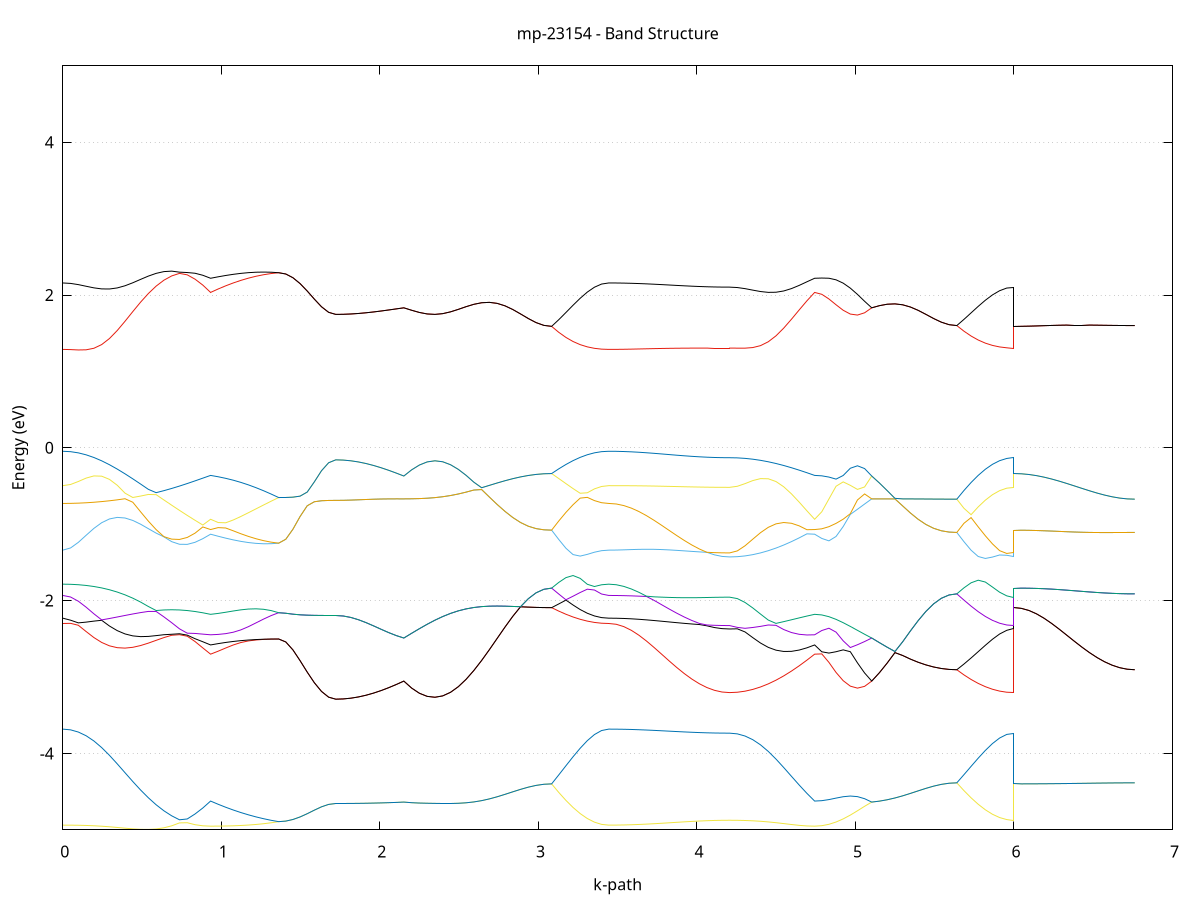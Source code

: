 set title 'mp-23154 - Band Structure'
set xlabel 'k-path'
set ylabel 'Energy (eV)'
set grid y
set yrange [-5:5]
set terminal png size 800,600
set output 'mp-23154_bands_gnuplot.png'
plot '-' using 1:2 with lines notitle, '-' using 1:2 with lines notitle, '-' using 1:2 with lines notitle, '-' using 1:2 with lines notitle, '-' using 1:2 with lines notitle, '-' using 1:2 with lines notitle, '-' using 1:2 with lines notitle, '-' using 1:2 with lines notitle, '-' using 1:2 with lines notitle, '-' using 1:2 with lines notitle, '-' using 1:2 with lines notitle, '-' using 1:2 with lines notitle, '-' using 1:2 with lines notitle, '-' using 1:2 with lines notitle, '-' using 1:2 with lines notitle, '-' using 1:2 with lines notitle, '-' using 1:2 with lines notitle, '-' using 1:2 with lines notitle, '-' using 1:2 with lines notitle, '-' using 1:2 with lines notitle, '-' using 1:2 with lines notitle, '-' using 1:2 with lines notitle, '-' using 1:2 with lines notitle, '-' using 1:2 with lines notitle
0.000000 -15.658777
0.049068 -15.656077
0.098136 -15.648277
0.147205 -15.635377
0.196273 -15.617577
0.245341 -15.595377
0.294409 -15.569077
0.343477 -15.539277
0.392546 -15.506477
0.441614 -15.471477
0.490682 -15.434877
0.539750 -15.397577
0.588818 -15.360277
0.637887 -15.323677
0.686955 -15.288677
0.736023 -15.255777
0.785091 -15.272177
0.834159 -15.302277
0.883227 -15.334177
0.932296 -15.367077
0.932296 -15.367077
0.980014 -15.352477
1.027731 -15.338477
1.075449 -15.324877
1.123167 -15.311677
1.170885 -15.298977
1.218603 -15.286377
1.266321 -15.274177
1.314039 -15.262077
1.361756 -15.250177
1.361756 -15.250177
1.406769 -15.250077
1.451781 -15.250077
1.496793 -15.249977
1.541805 -15.249877
1.586817 -15.249777
1.631829 -15.249677
1.676842 -15.249577
1.721854 -15.249577
1.721854 -15.249577
1.769572 -15.249677
1.817289 -15.250277
1.865007 -15.251177
1.912725 -15.252477
1.960443 -15.254277
2.008161 -15.256677
2.055879 -15.259677
2.103597 -15.263477
2.151314 -15.267977
2.151314 -15.267977
2.200383 -15.258277
2.249451 -15.251677
2.298519 -15.248677
2.347587 -15.249477
2.396655 -15.254277
2.445724 -15.262677
2.494792 -15.274577
2.543860 -15.289277
2.592928 -15.306177
2.641996 -15.324477
2.691065 -15.343477
2.740133 -15.362377
2.789201 -15.380477
2.838269 -15.396977
2.887337 -15.411277
2.936406 -15.422977
2.985474 -15.431677
3.034542 -15.436977
3.083610 -15.438777
3.083610 -15.438777
3.128622 -15.486577
3.173634 -15.529977
3.218647 -15.568077
3.263659 -15.600077
3.308671 -15.625477
3.353683 -15.643877
3.398695 -15.654977
3.443707 -15.658777
3.443707 -15.658777
3.491355 -15.658177
3.539003 -15.656677
3.586651 -15.654077
3.634298 -15.650577
3.681946 -15.646377
3.729594 -15.641477
3.777242 -15.636177
3.824889 -15.630677
3.872537 -15.625177
3.920185 -15.619877
3.967833 -15.614977
4.015480 -15.610677
4.063128 -15.607077
4.110776 -15.604477
4.158423 -15.602877
4.206071 -15.602277
4.206071 -15.602277
4.254856 -15.599877
4.303641 -15.592677
4.352426 -15.580877
4.401211 -15.564677
4.449996 -15.544477
4.498781 -15.520577
4.547566 -15.493577
4.596351 -15.464077
4.645136 -15.432677
4.693921 -15.400077
4.742706 -15.367077
4.742706 -15.367077
4.787718 -15.365277
4.832730 -15.359977
4.877742 -15.351177
4.922755 -15.339277
4.967767 -15.324477
5.012779 -15.307377
5.057791 -15.288277
5.102803 -15.267977
5.102803 -15.267977
5.151588 -15.280177
5.200373 -15.294077
5.249158 -15.309077
5.297943 -15.324377
5.346728 -15.339277
5.395513 -15.353077
5.444298 -15.365177
5.493083 -15.375177
5.541868 -15.382577
5.590653 -15.387077
5.639438 -15.388677
5.639438 -15.388677
5.684450 -15.434977
5.729462 -15.477077
5.774474 -15.514077
5.819487 -15.545177
5.864499 -15.569877
5.909511 -15.587777
5.954523 -15.598677
5.999535 -15.602277
5.999535 -15.438777
6.047183 -15.438277
6.094831 -15.436877
6.142478 -15.434577
6.190126 -15.431477
6.237774 -15.427677
6.285422 -15.423377
6.333069 -15.418777
6.380717 -15.413877
6.428365 -15.408977
6.476013 -15.404277
6.523660 -15.399877
6.571308 -15.396077
6.618956 -15.392977
6.666604 -15.390577
6.714251 -15.389177
6.761899 -15.388677
e
0.000000 -15.126477
0.049068 -15.126377
0.098136 -15.126077
0.147205 -15.125877
0.196273 -15.125777
0.245341 -15.126277
0.294409 -15.127777
0.343477 -15.130477
0.392546 -15.134977
0.441614 -15.141577
0.490682 -15.150877
0.539750 -15.163177
0.588818 -15.178577
0.637887 -15.197277
0.686955 -15.219277
0.736023 -15.244377
0.785091 -15.225677
0.834159 -15.198577
0.883227 -15.174777
0.932296 -15.154477
0.932296 -15.154477
0.980014 -15.163177
1.027731 -15.172577
1.075449 -15.182677
1.123167 -15.193177
1.170885 -15.204077
1.218603 -15.215277
1.266321 -15.226677
1.314039 -15.238377
1.361756 -15.250177
1.361756 -15.250177
1.406769 -15.250077
1.451781 -15.250077
1.496793 -15.249977
1.541805 -15.249877
1.586817 -15.249777
1.631829 -15.249677
1.676842 -15.249577
1.721854 -15.249577
1.721854 -15.249577
1.769572 -15.249677
1.817289 -15.250277
1.865007 -15.251177
1.912725 -15.252477
1.960443 -15.254277
2.008161 -15.256677
2.055879 -15.259677
2.103597 -15.263477
2.151314 -15.267977
2.151314 -15.267977
2.200383 -15.258277
2.249451 -15.251677
2.298519 -15.248677
2.347587 -15.249477
2.396655 -15.254277
2.445724 -15.262677
2.494792 -15.274577
2.543860 -15.289277
2.592928 -15.306177
2.641996 -15.324477
2.691065 -15.343477
2.740133 -15.362377
2.789201 -15.380477
2.838269 -15.396977
2.887337 -15.411277
2.936406 -15.422977
2.985474 -15.431677
3.034542 -15.436977
3.083610 -15.438777
3.083610 -15.438777
3.128622 -15.387777
3.173634 -15.335177
3.218647 -15.283077
3.263659 -15.233877
3.308671 -15.190477
3.353683 -15.156277
3.398695 -15.134077
3.443707 -15.126477
3.443707 -15.126477
3.491355 -15.126077
3.539003 -15.124977
3.586651 -15.123277
3.634298 -15.120977
3.681946 -15.118177
3.729594 -15.114877
3.777242 -15.111377
3.824889 -15.107677
3.872537 -15.104077
3.920185 -15.100477
3.967833 -15.097277
4.015480 -15.094377
4.063128 -15.091977
4.110776 -15.090277
4.158423 -15.089177
4.206071 -15.088777
4.206071 -15.088777
4.254856 -15.088977
4.303641 -15.089477
4.352426 -15.090577
4.401211 -15.092377
4.449996 -15.095177
4.498781 -15.099377
4.547566 -15.105277
4.596351 -15.113477
4.645136 -15.124077
4.693921 -15.137677
4.742706 -15.154477
4.742706 -15.154477
4.787718 -15.156877
4.832730 -15.163777
4.877742 -15.174877
4.922755 -15.189577
4.967767 -15.207077
5.012779 -15.226577
5.057791 -15.247177
5.102803 -15.267977
5.102803 -15.267977
5.151588 -15.280177
5.200373 -15.294077
5.249158 -15.309077
5.297943 -15.324377
5.346728 -15.339277
5.395513 -15.353077
5.444298 -15.365177
5.493083 -15.375177
5.541868 -15.382577
5.590653 -15.387077
5.639438 -15.388677
5.639438 -15.388677
5.684450 -15.339377
5.729462 -15.288677
5.774474 -15.238577
5.819487 -15.191277
5.864499 -15.149877
5.909511 -15.117177
5.954523 -15.096077
5.999535 -15.088777
5.999535 -15.438777
6.047183 -15.438277
6.094831 -15.436877
6.142478 -15.434577
6.190126 -15.431477
6.237774 -15.427677
6.285422 -15.423377
6.333069 -15.418777
6.380717 -15.413877
6.428365 -15.408977
6.476013 -15.404277
6.523660 -15.399877
6.571308 -15.396077
6.618956 -15.392977
6.666604 -15.390577
6.714251 -15.389177
6.761899 -15.388677
e
0.000000 -13.501577
0.049068 -13.499377
0.098136 -13.493077
0.147205 -13.482577
0.196273 -13.467977
0.245341 -13.449377
0.294409 -13.426977
0.343477 -13.400977
0.392546 -13.371477
0.441614 -13.338677
0.490682 -13.302877
0.539750 -13.263977
0.588818 -13.222377
0.637887 -13.178177
0.686955 -13.131677
0.736023 -13.083077
0.785091 -13.109077
0.834159 -13.152877
0.883227 -13.194277
0.932296 -13.233177
0.932296 -13.233177
0.980014 -13.216377
1.027731 -13.199477
1.075449 -13.182377
1.123167 -13.165077
1.170885 -13.147577
1.218603 -13.129677
1.266321 -13.111377
1.314039 -13.092577
1.361756 -13.073277
1.361756 -13.073277
1.406769 -13.073377
1.451781 -13.073677
1.496793 -13.073977
1.541805 -13.074477
1.586817 -13.074877
1.631829 -13.075277
1.676842 -13.075477
1.721854 -13.075577
1.721854 -13.075577
1.769572 -13.075177
1.817289 -13.074077
1.865007 -13.072277
1.912725 -13.069777
1.960443 -13.066677
2.008161 -13.063077
2.055879 -13.058977
2.103597 -13.054477
2.151314 -13.049777
2.151314 -13.049777
2.200383 -13.059677
2.249451 -13.067477
2.298519 -13.072777
2.347587 -13.075377
2.396655 -13.075177
2.445724 -13.072177
2.494792 -13.066777
2.543860 -13.059177
2.592928 -13.050077
2.641996 -13.039977
2.691065 -13.029377
2.740133 -13.018777
2.789201 -13.008777
2.838269 -12.999677
2.887337 -12.991777
2.936406 -12.985377
2.985474 -12.980677
3.034542 -12.977877
3.083610 -12.976877
3.083610 -12.976877
3.128622 -13.070977
3.173634 -13.164077
3.218647 -13.253077
3.263659 -13.333977
3.308671 -13.403077
3.353683 -13.456277
3.398695 -13.489977
3.443707 -13.501577
3.443707 -13.501577
3.491355 -13.501077
3.539003 -13.499677
3.586651 -13.497377
3.634298 -13.494377
3.681946 -13.490677
3.729594 -13.486377
3.777242 -13.481777
3.824889 -13.476977
3.872537 -13.472177
3.920185 -13.467477
3.967833 -13.463177
4.015480 -13.459377
4.063128 -13.456277
4.110776 -13.453977
4.158423 -13.452577
4.206071 -13.452077
4.206071 -13.452077
4.254856 -13.450177
4.303641 -13.444377
4.352426 -13.434677
4.401211 -13.421277
4.449996 -13.404277
4.498781 -13.383777
4.547566 -13.359777
4.596351 -13.332677
4.645136 -13.302477
4.693921 -13.269277
4.742706 -13.233177
4.742706 -13.233177
4.787718 -13.229577
4.832730 -13.218777
4.877742 -13.201377
4.922755 -13.178077
4.967767 -13.150077
5.012779 -13.118477
5.057791 -13.084577
5.102803 -13.049777
5.102803 -13.049777
5.151588 -13.038377
5.200373 -13.025877
5.249158 -13.013077
5.297943 -13.000477
5.346728 -12.988477
5.395513 -12.977577
5.444298 -12.968177
5.493083 -12.960577
5.541868 -12.955077
5.590653 -12.951677
5.639438 -12.950477
5.639438 -12.950477
5.684450 -13.040577
5.729462 -13.129877
5.774474 -13.214977
5.819487 -13.292377
5.864499 -13.358377
5.909511 -13.409077
5.954523 -13.441077
5.999535 -13.452077
5.999535 -12.976877
6.047183 -12.976677
6.094831 -12.975877
6.142478 -12.974677
6.190126 -12.973077
6.237774 -12.971077
6.285422 -12.968777
6.333069 -12.966377
6.380717 -12.963777
6.428365 -12.961177
6.476013 -12.958677
6.523660 -12.956377
6.571308 -12.954377
6.618956 -12.952777
6.666604 -12.951577
6.714251 -12.950777
6.761899 -12.950477
e
0.000000 -12.521177
0.049068 -12.524777
0.098136 -12.535277
0.147205 -12.552477
0.196273 -12.576177
0.245341 -12.605777
0.294409 -12.640577
0.343477 -12.679977
0.392546 -12.723177
0.441614 -12.769277
0.490682 -12.817477
0.539750 -12.866977
0.588818 -12.916977
0.637887 -12.966677
0.686955 -13.015677
0.736023 -13.063277
0.785091 -13.032777
0.834159 -12.981077
0.883227 -12.928677
0.932296 -12.876077
0.932296 -12.876077
0.980014 -12.899477
1.027731 -12.922777
1.075449 -12.945677
1.123167 -12.968277
1.170885 -12.990377
1.218603 -13.011977
1.266321 -13.032977
1.314039 -13.053477
1.361756 -13.073277
1.361756 -13.073277
1.406769 -13.073377
1.451781 -13.073677
1.496793 -13.073977
1.541805 -13.074477
1.586817 -13.074877
1.631829 -13.075277
1.676842 -13.075477
1.721854 -13.075577
1.721854 -13.075577
1.769572 -13.075177
1.817289 -13.074077
1.865007 -13.072277
1.912725 -13.069777
1.960443 -13.066677
2.008161 -13.063077
2.055879 -13.058977
2.103597 -13.054477
2.151314 -13.049777
2.151314 -13.049777
2.200383 -13.059677
2.249451 -13.067477
2.298519 -13.072777
2.347587 -13.075377
2.396655 -13.075177
2.445724 -13.072177
2.494792 -13.066777
2.543860 -13.059177
2.592928 -13.050077
2.641996 -13.039977
2.691065 -13.029377
2.740133 -13.018777
2.789201 -13.008777
2.838269 -12.999677
2.887337 -12.991777
2.936406 -12.985377
2.985474 -12.980677
3.034542 -12.977877
3.083610 -12.976877
3.083610 -12.976877
3.128622 -12.885177
3.173634 -12.798577
3.218647 -12.719977
3.263659 -12.651777
3.308671 -12.596177
3.353683 -12.554977
3.398695 -12.529677
3.443707 -12.521177
3.443707 -12.521177
3.491355 -12.521177
3.539003 -12.520977
3.586651 -12.520677
3.634298 -12.520177
3.681946 -12.519677
3.729594 -12.519077
3.777242 -12.518477
3.824889 -12.517777
3.872537 -12.517177
3.920185 -12.516477
3.967833 -12.515977
4.015480 -12.515477
4.063128 -12.514977
4.110776 -12.514677
4.158423 -12.514477
4.206071 -12.514477
4.206071 -12.514477
4.254856 -12.518177
4.303641 -12.529177
4.352426 -12.547277
4.401211 -12.572077
4.449996 -12.602977
4.498781 -12.639477
4.547566 -12.680677
4.596351 -12.725777
4.645136 -12.773977
4.693921 -12.824377
4.742706 -12.876077
4.742706 -12.876077
4.787718 -12.879377
4.832730 -12.889077
4.877742 -12.904877
4.922755 -12.926277
4.967767 -12.952377
5.012779 -12.982477
5.057791 -13.015277
5.102803 -13.049777
5.102803 -13.049777
5.151588 -13.038377
5.200373 -13.025877
5.249158 -13.013077
5.297943 -13.000477
5.346728 -12.988477
5.395513 -12.977577
5.444298 -12.968177
5.493083 -12.960577
5.541868 -12.955077
5.590653 -12.951677
5.639438 -12.950477
5.639438 -12.950477
5.684450 -12.862577
5.729462 -12.779677
5.774474 -12.704477
5.819487 -12.639177
5.864499 -12.585977
5.909511 -12.546677
5.954523 -12.522577
5.999535 -12.514477
5.999535 -12.976877
6.047183 -12.976677
6.094831 -12.975877
6.142478 -12.974677
6.190126 -12.973077
6.237774 -12.971077
6.285422 -12.968777
6.333069 -12.966377
6.380717 -12.963777
6.428365 -12.961177
6.476013 -12.958677
6.523660 -12.956377
6.571308 -12.954377
6.618956 -12.952777
6.666604 -12.951577
6.714251 -12.950777
6.761899 -12.950477
e
0.000000 -4.939177
0.049068 -4.939577
0.098136 -4.940877
0.147205 -4.943477
0.196273 -4.947477
0.245341 -4.953177
0.294409 -4.960677
0.343477 -4.969677
0.392546 -4.979177
0.441614 -4.987877
0.490682 -4.993877
0.539750 -4.995077
0.588818 -4.989277
0.637887 -4.974277
0.686955 -4.948277
0.736023 -4.910077
0.785091 -4.907677
0.834159 -4.933477
0.883227 -4.947877
0.932296 -4.952677
0.932296 -4.952677
0.980014 -4.951977
1.027731 -4.950477
1.075449 -4.947877
1.123167 -4.943877
1.170885 -4.938177
1.218603 -4.930577
1.266321 -4.920777
1.314039 -4.908577
1.361756 -4.893577
1.361756 -4.893577
1.406769 -4.886377
1.451781 -4.865277
1.496793 -4.831977
1.541805 -4.789677
1.586817 -4.743177
1.631829 -4.699577
1.676842 -4.667877
1.721854 -4.656077
1.721854 -4.656077
1.769572 -4.655877
1.817289 -4.655277
1.865007 -4.654177
1.912725 -4.652677
1.960443 -4.650677
2.008161 -4.648277
2.055879 -4.645277
2.103597 -4.641677
2.151314 -4.637477
2.151314 -4.637477
2.200383 -4.645477
2.249451 -4.650177
2.298519 -4.652777
2.347587 -4.654577
2.396655 -4.655677
2.445724 -4.655677
2.494792 -4.653177
2.543860 -4.646877
2.592928 -4.635577
2.641996 -4.618577
2.691065 -4.595777
2.740133 -4.567977
2.789201 -4.536477
2.838269 -4.503377
2.887337 -4.471077
2.936406 -4.442077
2.985474 -4.419077
3.034542 -4.404277
3.083610 -4.399177
3.083610 -4.399177
3.128622 -4.511177
3.173634 -4.614977
3.218647 -4.707977
3.263659 -4.787877
3.308671 -4.852577
3.353683 -4.900177
3.398695 -4.929277
3.443707 -4.939177
3.443707 -4.939177
3.491355 -4.938577
3.539003 -4.936877
3.586651 -4.934177
3.634298 -4.930377
3.681946 -4.925877
3.729594 -4.920577
3.777242 -4.914777
3.824889 -4.908677
3.872537 -4.902377
3.920185 -4.896277
3.967833 -4.890577
4.015480 -4.885477
4.063128 -4.881277
4.110776 -4.877977
4.158423 -4.876077
4.206071 -4.875377
4.206071 -4.875377
4.254856 -4.876077
4.303641 -4.878477
4.352426 -4.882577
4.401211 -4.888677
4.449996 -4.896977
4.498781 -4.907277
4.547566 -4.918977
4.596351 -4.931077
4.645136 -4.942077
4.693921 -4.949977
4.742706 -4.952677
4.742706 -4.952677
4.787718 -4.946577
4.832730 -4.928377
4.877742 -4.898477
4.922755 -4.857677
4.967767 -4.807777
5.012779 -4.751277
5.057791 -4.692577
5.102803 -4.637477
5.102803 -4.637477
5.151588 -4.624977
5.200373 -4.607077
5.249158 -4.583777
5.297943 -4.555677
5.346728 -4.523977
5.395513 -4.490677
5.444298 -4.458077
5.493083 -4.428877
5.541868 -4.405577
5.590653 -4.390677
5.639438 -4.385477
5.639438 -4.385477
5.684450 -4.487277
5.729462 -4.581577
5.774474 -4.666077
5.819487 -4.738477
5.864499 -4.797077
5.909511 -4.840077
5.954523 -4.866477
5.999535 -4.875377
5.999535 -4.399177
6.047183 -4.399077
6.094831 -4.398777
6.142478 -4.398277
6.190126 -4.397677
6.237774 -4.396777
6.285422 -4.395777
6.333069 -4.394677
6.380717 -4.393377
6.428365 -4.392077
6.476013 -4.390677
6.523660 -4.389277
6.571308 -4.388077
6.618956 -4.386977
6.666604 -4.386177
6.714251 -4.385677
6.761899 -4.385477
e
0.000000 -3.682377
0.049068 -3.691877
0.098136 -3.720677
0.147205 -3.769177
0.196273 -3.837577
0.245341 -3.924177
0.294409 -4.025677
0.343477 -4.137177
0.392546 -4.253077
0.441614 -4.368477
0.490682 -4.478977
0.539750 -4.581077
0.588818 -4.672577
0.637887 -4.751577
0.686955 -4.817277
0.736023 -4.869177
0.785091 -4.858477
0.834159 -4.793377
0.883227 -4.714977
0.932296 -4.624177
0.932296 -4.624177
0.980014 -4.666077
1.027731 -4.705077
1.075449 -4.741277
1.123167 -4.774377
1.170885 -4.804377
1.218603 -4.831277
1.266321 -4.855077
1.314039 -4.875877
1.361756 -4.893577
1.361756 -4.893577
1.406769 -4.886377
1.451781 -4.865277
1.496793 -4.831977
1.541805 -4.789677
1.586817 -4.743177
1.631829 -4.699577
1.676842 -4.667877
1.721854 -4.656077
1.721854 -4.656077
1.769572 -4.655877
1.817289 -4.655277
1.865007 -4.654177
1.912725 -4.652677
1.960443 -4.650677
2.008161 -4.648277
2.055879 -4.645277
2.103597 -4.641677
2.151314 -4.637477
2.151314 -4.637477
2.200383 -4.645477
2.249451 -4.650177
2.298519 -4.652777
2.347587 -4.654577
2.396655 -4.655677
2.445724 -4.655677
2.494792 -4.653177
2.543860 -4.646877
2.592928 -4.635577
2.641996 -4.618577
2.691065 -4.595777
2.740133 -4.567977
2.789201 -4.536477
2.838269 -4.503377
2.887337 -4.471077
2.936406 -4.442077
2.985474 -4.419077
3.034542 -4.404277
3.083610 -4.399177
3.083610 -4.399177
3.128622 -4.281777
3.173634 -4.162277
3.218647 -4.044377
3.263659 -3.932777
3.308671 -3.833377
3.353683 -3.753377
3.398695 -3.700877
3.443707 -3.682377
3.443707 -3.682377
3.491355 -3.682977
3.539003 -3.684477
3.586651 -3.686877
3.634298 -3.690277
3.681946 -3.694277
3.729594 -3.698877
3.777242 -3.703877
3.824889 -3.708977
3.872537 -3.714177
3.920185 -3.719077
3.967833 -3.723577
4.015480 -3.727577
4.063128 -3.730777
4.110776 -3.733177
4.158423 -3.734677
4.206071 -3.735177
4.206071 -3.735177
4.254856 -3.744477
4.303641 -3.772777
4.352426 -3.820577
4.401211 -3.888177
4.449996 -3.973977
4.498781 -4.074577
4.547566 -4.185077
4.596351 -4.299877
4.645136 -4.414077
4.693921 -4.523277
4.742706 -4.624177
4.742706 -4.624177
4.787718 -4.618977
4.832730 -4.604777
4.877742 -4.585377
4.922755 -4.567277
4.967767 -4.558377
5.012779 -4.565977
5.057791 -4.593177
5.102803 -4.637477
5.102803 -4.637477
5.151588 -4.624977
5.200373 -4.607077
5.249158 -4.583777
5.297943 -4.555677
5.346728 -4.523977
5.395513 -4.490677
5.444298 -4.458077
5.493083 -4.428877
5.541868 -4.405577
5.590653 -4.390677
5.639438 -4.385477
5.639438 -4.385477
5.684450 -4.278677
5.729462 -4.169877
5.774474 -4.062577
5.819487 -3.961177
5.864499 -3.871077
5.909511 -3.798877
5.954523 -3.751677
5.999535 -3.735177
5.999535 -4.399177
6.047183 -4.399077
6.094831 -4.398777
6.142478 -4.398277
6.190126 -4.397677
6.237774 -4.396777
6.285422 -4.395777
6.333069 -4.394677
6.380717 -4.393377
6.428365 -4.392077
6.476013 -4.390677
6.523660 -4.389277
6.571308 -4.388077
6.618956 -4.386977
6.666604 -4.386177
6.714251 -4.385677
6.761899 -4.385477
e
0.000000 -2.299577
0.049068 -2.297577
0.098136 -2.322877
0.147205 -2.405077
0.196273 -2.483777
0.245341 -2.547777
0.294409 -2.592077
0.343477 -2.616177
0.392546 -2.621777
0.441614 -2.611377
0.490682 -2.588377
0.539750 -2.556577
0.588818 -2.520077
0.637887 -2.484077
0.686955 -2.453777
0.736023 -2.446277
0.785091 -2.466177
0.834159 -2.535777
0.883227 -2.619277
0.932296 -2.701077
0.932296 -2.701077
0.980014 -2.662277
1.027731 -2.620377
1.075449 -2.580677
1.123167 -2.548977
1.170885 -2.527877
1.218603 -2.515277
1.266321 -2.507977
1.314039 -2.504077
1.361756 -2.502577
1.361756 -2.502577
1.406769 -2.541377
1.451781 -2.645477
1.496793 -2.786177
1.541805 -2.935777
1.586817 -3.074977
1.631829 -3.188677
1.676842 -3.263877
1.721854 -3.290377
1.721854 -3.290377
1.769572 -3.287077
1.817289 -3.277277
1.865007 -3.261077
1.912725 -3.238777
1.960443 -3.210777
2.008161 -3.177577
2.055879 -3.139777
2.103597 -3.098177
2.151314 -3.053577
2.151314 -3.053577
2.200383 -3.144977
2.249451 -3.212777
2.298519 -3.253577
2.347587 -3.265277
2.396655 -3.247377
2.445724 -3.200577
2.494792 -3.127277
2.543860 -3.030777
2.592928 -2.914777
2.641996 -2.783677
2.691065 -2.641777
2.740133 -2.494377
2.789201 -2.347077
2.838269 -2.206577
2.887337 -2.080877
2.936406 -2.085277
2.985474 -2.088977
3.034542 -2.091377
3.083610 -2.092277
3.083610 -2.092277
3.128622 -2.137577
3.173634 -2.178577
3.218647 -2.214477
3.263659 -2.244577
3.308671 -2.268377
3.353683 -2.285677
3.398695 -2.296077
3.443707 -2.299577
3.443707 -2.299577
3.491355 -2.309977
3.539003 -2.340577
3.586651 -2.389377
3.634298 -2.453477
3.681946 -2.529277
3.729594 -2.613077
3.777242 -2.700977
3.824889 -2.789377
3.872537 -2.874977
3.920185 -2.954977
3.967833 -3.026877
4.015480 -3.088477
4.063128 -3.138077
4.110776 -3.174477
4.158423 -3.196677
4.206071 -3.204177
4.206071 -3.204177
4.254856 -3.199577
4.303641 -3.185677
4.352426 -3.162577
4.401211 -3.130677
4.449996 -3.090277
4.498781 -3.041777
4.547566 -2.985677
4.596351 -2.922677
4.645136 -2.853677
4.693921 -2.779377
4.742706 -2.701077
4.742706 -2.701077
4.787718 -2.697477
4.832730 -2.808577
4.877742 -2.940477
4.922755 -3.048377
4.967767 -3.119777
5.012779 -3.145677
5.057791 -3.122477
5.102803 -3.053577
5.102803 -3.053577
5.151588 -2.942977
5.200373 -2.817177
5.249158 -2.680677
5.297943 -2.718677
5.346728 -2.765777
5.395513 -2.806977
5.444298 -2.841477
5.493083 -2.868877
5.541868 -2.888777
5.590653 -2.900777
5.639438 -2.904877
5.639438 -2.904877
5.684450 -2.972377
5.729462 -3.032277
5.774474 -3.083977
5.819487 -3.126777
5.864499 -3.160477
5.909511 -3.184677
5.954523 -3.199277
5.999535 -3.204177
5.999535 -2.092277
6.047183 -2.101777
6.094831 -2.129577
6.142478 -2.173677
6.190126 -2.231277
6.237774 -2.299177
6.285422 -2.374077
6.333069 -2.452677
6.380717 -2.531777
6.428365 -2.608577
6.476013 -2.680377
6.523660 -2.744977
6.571308 -2.800477
6.618956 -2.845177
6.666604 -2.878077
6.714251 -2.898077
6.761899 -2.904877
e
0.000000 -2.229877
0.049068 -2.256377
0.098136 -2.291477
0.147205 -2.281677
0.196273 -2.268477
0.245341 -2.257677
0.294409 -2.332677
0.343477 -2.392977
0.392546 -2.436177
0.441614 -2.461777
0.490682 -2.471577
0.539750 -2.468777
0.588818 -2.458277
0.637887 -2.446577
0.686955 -2.440577
0.736023 -2.433877
0.785091 -2.451977
0.834159 -2.498677
0.883227 -2.538677
0.932296 -2.580377
0.932296 -2.580377
0.980014 -2.563077
1.027731 -2.547677
1.075449 -2.534777
1.123167 -2.524177
1.170885 -2.515977
1.218603 -2.509777
1.266321 -2.505477
1.314039 -2.503177
1.361756 -2.502577
1.361756 -2.502577
1.406769 -2.541377
1.451781 -2.645477
1.496793 -2.786177
1.541805 -2.935777
1.586817 -3.074977
1.631829 -3.188677
1.676842 -3.263877
1.721854 -3.290377
1.721854 -3.290377
1.769572 -3.287077
1.817289 -3.277277
1.865007 -3.261077
1.912725 -3.238777
1.960443 -3.210777
2.008161 -3.177577
2.055879 -3.139777
2.103597 -3.098177
2.151314 -3.053577
2.151314 -3.053577
2.200383 -3.144977
2.249451 -3.212777
2.298519 -3.253577
2.347587 -3.265277
2.396655 -3.247377
2.445724 -3.200577
2.494792 -3.127277
2.543860 -3.030777
2.592928 -2.914777
2.641996 -2.783677
2.691065 -2.641777
2.740133 -2.494377
2.789201 -2.347077
2.838269 -2.206577
2.887337 -2.080877
2.936406 -2.085277
2.985474 -2.088977
3.034542 -2.091377
3.083610 -2.092277
3.083610 -2.092277
3.128622 -2.043577
3.173634 -1.993077
3.218647 -2.057577
3.263659 -2.117077
3.308671 -2.165377
3.353683 -2.200877
3.398695 -2.222577
3.443707 -2.229877
3.443707 -2.229877
3.491355 -2.230877
3.539003 -2.233777
3.586651 -2.238377
3.634298 -2.244577
3.681946 -2.252177
3.729594 -2.260677
3.777242 -2.269877
3.824889 -2.279377
3.872537 -2.288777
3.920185 -2.297777
3.967833 -2.305977
4.015480 -2.313177
4.063128 -2.329977
4.110776 -2.352877
4.158423 -2.366777
4.206071 -2.371477
4.206071 -2.371477
4.254856 -2.369277
4.303641 -2.410177
4.352426 -2.484577
4.401211 -2.555477
4.449996 -2.611877
4.498781 -2.648777
4.547566 -2.665777
4.596351 -2.664277
4.645136 -2.647277
4.693921 -2.618077
4.742706 -2.580377
4.742706 -2.580377
4.787718 -2.669977
4.832730 -2.686877
4.877742 -2.669177
4.922755 -2.644877
4.967767 -2.669077
5.012779 -2.814977
5.057791 -2.947377
5.102803 -3.053577
5.102803 -3.053577
5.151588 -2.942977
5.200373 -2.817177
5.249158 -2.680677
5.297943 -2.718677
5.346728 -2.765777
5.395513 -2.806977
5.444298 -2.841477
5.493083 -2.868877
5.541868 -2.888777
5.590653 -2.900777
5.639438 -2.904877
5.639438 -2.904877
5.684450 -2.830677
5.729462 -2.751177
5.774474 -2.668277
5.819487 -2.584977
5.864499 -2.505677
5.909511 -2.437177
5.954523 -2.389077
5.999535 -2.371477
5.999535 -2.092277
6.047183 -2.101777
6.094831 -2.129577
6.142478 -2.173677
6.190126 -2.231277
6.237774 -2.299177
6.285422 -2.374077
6.333069 -2.452677
6.380717 -2.531777
6.428365 -2.608577
6.476013 -2.680377
6.523660 -2.744977
6.571308 -2.800477
6.618956 -2.845177
6.666604 -2.878077
6.714251 -2.898077
6.761899 -2.904877
e
0.000000 -1.932477
0.049068 -1.952777
0.098136 -2.008177
0.147205 -2.086077
0.196273 -2.172977
0.245341 -2.252477
0.294409 -2.234277
0.343477 -2.214577
0.392546 -2.194477
0.441614 -2.174977
0.490682 -2.156977
0.539750 -2.141577
0.588818 -2.141977
0.637887 -2.212977
0.686955 -2.289177
0.736023 -2.369277
0.785091 -2.426377
0.834159 -2.429677
0.883227 -2.438777
0.932296 -2.447477
0.932296 -2.447477
0.980014 -2.442577
1.027731 -2.432477
1.075449 -2.413877
1.123167 -2.383377
1.170885 -2.341077
1.218603 -2.291877
1.266321 -2.242077
1.314039 -2.196377
1.361756 -2.158477
1.361756 -2.158477
1.406769 -2.165577
1.451781 -2.177677
1.496793 -2.185977
1.541805 -2.190677
1.586817 -2.193077
1.631829 -2.194377
1.676842 -2.194977
1.721854 -2.195077
1.721854 -2.195077
1.769572 -2.201677
1.817289 -2.220577
1.865007 -2.250277
1.912725 -2.288077
1.960443 -2.330877
2.008161 -2.375577
2.055879 -2.418877
2.103597 -2.457877
2.151314 -2.489877
2.151314 -2.489877
2.200383 -2.428077
2.249451 -2.367577
2.298519 -2.309777
2.347587 -2.256277
2.396655 -2.208577
2.445724 -2.167677
2.494792 -2.134277
2.543860 -2.108577
2.592928 -2.090277
2.641996 -2.078677
2.691065 -2.072777
2.740133 -2.071277
2.789201 -2.072877
2.838269 -2.076477
2.887337 -2.080077
2.936406 -1.975277
2.985474 -1.898077
3.034542 -1.851877
3.083610 -1.836577
3.083610 -1.836577
3.128622 -1.914077
3.173634 -1.988977
3.218647 -1.942377
3.263659 -1.893877
3.308671 -1.850477
3.353683 -1.861477
3.398695 -1.913877
3.443707 -1.932477
3.443707 -1.932477
3.491355 -1.933177
3.539003 -1.935077
3.586651 -1.937977
3.634298 -1.941777
3.681946 -1.946077
3.729594 -1.996777
3.777242 -2.053477
3.824889 -2.109877
3.872537 -2.164177
3.920185 -2.214677
3.967833 -2.259977
4.015480 -2.298777
4.063128 -2.319077
4.110776 -2.323377
4.158423 -2.325977
4.206071 -2.326877
4.206071 -2.326877
4.254856 -2.350477
4.303641 -2.362677
4.352426 -2.351877
4.401211 -2.337277
4.449996 -2.319277
4.498781 -2.323477
4.547566 -2.378777
4.596351 -2.418077
4.645136 -2.441177
4.693921 -2.449877
4.742706 -2.447477
4.742706 -2.447477
4.787718 -2.391577
4.832730 -2.361677
4.877742 -2.412777
4.922755 -2.526577
4.967767 -2.614277
5.012779 -2.577677
5.057791 -2.535977
5.102803 -2.489877
5.102803 -2.489877
5.151588 -2.550877
5.200373 -2.610277
5.249158 -2.666577
5.297943 -2.538777
5.346728 -2.397177
5.395513 -2.262577
5.444298 -2.141977
5.493083 -2.042477
5.541868 -1.969677
5.590653 -1.926177
5.639438 -1.911777
5.639438 -1.911777
5.684450 -1.993277
5.729462 -2.072277
5.774474 -2.144677
5.819487 -2.207477
5.864499 -2.258577
5.909511 -2.296177
5.954523 -2.319177
5.999535 -2.326877
5.999535 -1.836577
6.047183 -1.836877
6.094831 -1.838077
6.142478 -1.840577
6.190126 -1.844377
6.237774 -1.849677
6.285422 -1.856077
6.333069 -1.863377
6.380717 -1.871077
6.428365 -1.878977
6.476013 -1.886577
6.523660 -1.893677
6.571308 -1.899777
6.618956 -1.904877
6.666604 -1.908677
6.714251 -1.910977
6.761899 -1.911777
e
0.000000 -1.784777
0.049068 -1.786577
0.098136 -1.792077
0.147205 -1.801477
0.196273 -1.815277
0.245341 -1.833877
0.294409 -1.857877
0.343477 -1.887977
0.392546 -1.924577
0.441614 -1.968177
0.490682 -2.019077
0.539750 -2.077077
0.588818 -2.129777
0.637887 -2.122377
0.686955 -2.119777
0.736023 -2.122377
0.785091 -2.130077
0.834159 -2.142677
0.883227 -2.159377
0.932296 -2.179677
0.932296 -2.179677
0.980014 -2.167677
1.027731 -2.152377
1.075449 -2.135877
1.123167 -2.120977
1.170885 -2.110577
1.218603 -2.107377
1.266321 -2.113577
1.314039 -2.130477
1.361756 -2.158477
1.361756 -2.158477
1.406769 -2.165577
1.451781 -2.177677
1.496793 -2.185977
1.541805 -2.190677
1.586817 -2.193077
1.631829 -2.194377
1.676842 -2.194977
1.721854 -2.195077
1.721854 -2.195077
1.769572 -2.201677
1.817289 -2.220577
1.865007 -2.250277
1.912725 -2.288077
1.960443 -2.330877
2.008161 -2.375577
2.055879 -2.418877
2.103597 -2.457877
2.151314 -2.489877
2.151314 -2.489877
2.200383 -2.428077
2.249451 -2.367577
2.298519 -2.309777
2.347587 -2.256277
2.396655 -2.208577
2.445724 -2.167677
2.494792 -2.134277
2.543860 -2.108577
2.592928 -2.090277
2.641996 -2.078677
2.691065 -2.072777
2.740133 -2.071277
2.789201 -2.072877
2.838269 -2.076477
2.887337 -2.080077
2.936406 -1.975277
2.985474 -1.898077
3.034542 -1.851877
3.083610 -1.836577
3.083610 -1.836577
3.128622 -1.761777
3.173634 -1.699377
3.218647 -1.671777
3.263659 -1.708877
3.308671 -1.786177
3.353683 -1.815577
3.398695 -1.792777
3.443707 -1.784777
3.443707 -1.784777
3.491355 -1.792277
3.539003 -1.814077
3.586651 -1.848077
3.634298 -1.891677
3.681946 -1.942077
3.729594 -1.950577
3.777242 -1.954777
3.824889 -1.958277
3.872537 -1.960877
3.920185 -1.962277
3.967833 -1.962377
4.015480 -1.961277
4.063128 -1.959377
4.110776 -1.957177
4.158423 -1.955577
4.206071 -1.954977
4.206071 -1.954977
4.254856 -1.973477
4.303641 -2.024277
4.352426 -2.095977
4.401211 -2.176177
4.449996 -2.254477
4.498781 -2.298377
4.547566 -2.275377
4.596351 -2.251077
4.645136 -2.226377
4.693921 -2.202277
4.742706 -2.179677
4.742706 -2.179677
4.787718 -2.187577
4.832730 -2.210477
4.877742 -2.245477
4.922755 -2.289077
4.967767 -2.337977
5.012779 -2.389277
5.057791 -2.440477
5.102803 -2.489877
5.102803 -2.489877
5.151588 -2.550877
5.200373 -2.610277
5.249158 -2.666577
5.297943 -2.538777
5.346728 -2.397177
5.395513 -2.262577
5.444298 -2.141977
5.493083 -2.042477
5.541868 -1.969677
5.590653 -1.926177
5.639438 -1.911777
5.639438 -1.911777
5.684450 -1.833177
5.729462 -1.766977
5.774474 -1.732977
5.819487 -1.757077
5.864499 -1.822577
5.909511 -1.890177
5.954523 -1.937877
5.999535 -1.954977
5.999535 -1.836577
6.047183 -1.836877
6.094831 -1.838077
6.142478 -1.840577
6.190126 -1.844377
6.237774 -1.849677
6.285422 -1.856077
6.333069 -1.863377
6.380717 -1.871077
6.428365 -1.878977
6.476013 -1.886577
6.523660 -1.893677
6.571308 -1.899777
6.618956 -1.904877
6.666604 -1.908677
6.714251 -1.910977
6.761899 -1.911777
e
0.000000 -1.339377
0.049068 -1.310577
0.098136 -1.237377
0.147205 -1.144977
0.196273 -1.054477
0.245341 -0.980177
0.294409 -0.930977
0.343477 -0.910577
0.392546 -0.918577
0.441614 -0.950577
0.490682 -0.999877
0.539750 -1.058277
0.588818 -1.116477
0.637887 -1.165177
0.686955 -1.228277
0.736023 -1.262377
0.785091 -1.263877
0.834159 -1.236877
0.883227 -1.189277
0.932296 -1.130777
0.932296 -1.130777
0.980014 -1.157377
1.027731 -1.182377
1.075449 -1.204977
1.123167 -1.224477
1.170885 -1.239977
1.218603 -1.250677
1.266321 -1.255977
1.314039 -1.255177
1.361756 -1.248077
1.361756 -1.248077
1.406769 -1.196677
1.451781 -1.065477
1.496793 -0.899177
1.541805 -0.758577
1.586817 -0.705877
1.631829 -0.692877
1.676842 -0.688877
1.721854 -0.687877
1.721854 -0.687877
1.769572 -0.686977
1.817289 -0.684277
1.865007 -0.680477
1.912725 -0.676377
1.960443 -0.672877
2.008161 -0.670177
2.055879 -0.668677
2.103597 -0.668177
2.151314 -0.668277
2.151314 -0.668277
2.200383 -0.667177
2.249451 -0.664577
2.298519 -0.659777
2.347587 -0.651877
2.396655 -0.640277
2.445724 -0.624477
2.494792 -0.604377
2.543860 -0.580077
2.592928 -0.552477
2.641996 -0.546177
2.691065 -0.644977
2.740133 -0.741577
2.789201 -0.831777
2.838269 -0.911677
2.887337 -0.977477
2.936406 -1.026277
2.985474 -1.057377
3.034542 -1.073177
3.083610 -1.077777
3.083610 -1.077777
3.128622 -1.199877
3.173634 -1.314277
3.218647 -1.397377
3.263659 -1.417277
3.308671 -1.394777
3.353683 -1.366377
3.398695 -1.346377
3.443707 -1.339377
3.443707 -1.339377
3.491355 -1.338277
3.539003 -1.335377
3.586651 -1.331977
3.634298 -1.329177
3.681946 -1.327977
3.729594 -1.328777
3.777242 -1.331677
3.824889 -1.336277
3.872537 -1.342177
3.920185 -1.348877
3.967833 -1.355677
4.015480 -1.362177
4.063128 -1.367977
4.110776 -1.400877
4.158423 -1.421377
4.206071 -1.428277
4.206071 -1.428277
4.254856 -1.424977
4.303641 -1.414977
4.352426 -1.398477
4.401211 -1.375677
4.449996 -1.346777
4.498781 -1.312277
4.547566 -1.272477
4.596351 -1.227877
4.645136 -1.178877
4.693921 -1.126077
4.742706 -1.130777
4.742706 -1.130777
4.787718 -1.186177
4.832730 -1.217677
4.877742 -1.160377
4.922755 -1.030277
4.967767 -0.871377
5.012779 -0.804377
5.057791 -0.735777
5.102803 -0.668277
5.102803 -0.668277
5.151588 -0.668477
5.200373 -0.668377
5.249158 -0.668277
5.297943 -0.760477
5.346728 -0.853077
5.395513 -0.935177
5.444298 -1.002877
5.493083 -1.053277
5.541868 -1.085877
5.590653 -1.102777
5.639438 -1.107777
5.639438 -1.107777
5.684450 -1.228377
5.729462 -1.340177
5.774474 -1.422677
5.819487 -1.448177
5.864499 -1.429977
5.909511 -1.402777
5.954523 -1.406577
5.999535 -1.428277
5.999535 -1.077777
6.047183 -1.078377
6.094831 -1.079877
6.142478 -1.082477
6.190126 -1.085877
6.237774 -1.089777
6.285422 -1.094077
6.333069 -1.098277
6.380717 -1.102077
6.428365 -1.105177
6.476013 -1.107477
6.523660 -1.108777
6.571308 -1.109177
6.618956 -1.108977
6.666604 -1.108477
6.714251 -1.107977
6.761899 -1.107777
e
0.000000 -0.728077
0.049068 -0.727077
0.098136 -0.724177
0.147205 -0.719277
0.196273 -0.712477
0.245341 -0.703777
0.294409 -0.693277
0.343477 -0.680877
0.392546 -0.666477
0.441614 -0.712377
0.490682 -0.837377
0.539750 -0.959577
0.588818 -1.070577
0.637887 -1.162577
0.686955 -1.195277
0.736023 -1.199377
0.785091 -1.173177
0.834159 -1.117177
0.883227 -1.035677
0.932296 -1.069877
0.932296 -1.069877
0.980014 -1.044477
1.027731 -1.049577
1.075449 -1.086477
1.123167 -1.124777
1.170885 -1.159577
1.218603 -1.189977
1.266321 -1.215177
1.314039 -1.234677
1.361756 -1.248077
1.361756 -1.248077
1.406769 -1.196677
1.451781 -1.065477
1.496793 -0.899177
1.541805 -0.758577
1.586817 -0.705877
1.631829 -0.692877
1.676842 -0.688877
1.721854 -0.687877
1.721854 -0.687877
1.769572 -0.686977
1.817289 -0.684277
1.865007 -0.680477
1.912725 -0.676377
1.960443 -0.672877
2.008161 -0.670177
2.055879 -0.668677
2.103597 -0.668177
2.151314 -0.668277
2.151314 -0.668277
2.200383 -0.667177
2.249451 -0.664577
2.298519 -0.659777
2.347587 -0.651877
2.396655 -0.640277
2.445724 -0.624477
2.494792 -0.604377
2.543860 -0.580077
2.592928 -0.552477
2.641996 -0.546177
2.691065 -0.644977
2.740133 -0.741577
2.789201 -0.831777
2.838269 -0.911677
2.887337 -0.977477
2.936406 -1.026277
2.985474 -1.057377
3.034542 -1.073177
3.083610 -1.077777
3.083610 -1.077777
3.128622 -0.957877
3.173634 -0.845677
3.218647 -0.744877
3.263659 -0.658377
3.308671 -0.648377
3.353683 -0.690977
3.398695 -0.718477
3.443707 -0.728077
3.443707 -0.728077
3.491355 -0.735177
3.539003 -0.755977
3.586651 -0.789477
3.634298 -0.834177
3.681946 -0.887977
3.729594 -0.948677
3.777242 -1.013877
3.824889 -1.081077
3.872537 -1.147977
3.920185 -1.212277
3.967833 -1.271777
4.015480 -1.324277
4.063128 -1.367777
4.110776 -1.371977
4.158423 -1.374677
4.206071 -1.375677
4.206071 -1.375677
4.254856 -1.349477
4.303641 -1.282177
4.352426 -1.195877
4.401211 -1.110777
4.449996 -1.040977
4.498781 -0.995277
4.547566 -0.977677
4.596351 -0.987677
4.645136 -1.021377
4.693921 -1.071877
4.742706 -1.069877
4.742706 -1.069877
4.787718 -1.060177
4.832730 -1.032277
4.877742 -0.988977
4.922755 -0.934077
4.967767 -0.861977
5.012779 -0.682477
5.057791 -0.603777
5.102803 -0.668277
5.102803 -0.668277
5.151588 -0.668477
5.200373 -0.668377
5.249158 -0.668277
5.297943 -0.760477
5.346728 -0.853077
5.395513 -0.935177
5.444298 -1.002877
5.493083 -1.053277
5.541868 -1.085877
5.590653 -1.102777
5.639438 -1.107777
5.639438 -1.107777
5.684450 -0.988177
5.729462 -0.913277
5.774474 -1.034777
5.819487 -1.151477
5.864499 -1.257877
5.909511 -1.346277
5.954523 -1.382777
5.999535 -1.375677
5.999535 -1.077777
6.047183 -1.078377
6.094831 -1.079877
6.142478 -1.082477
6.190126 -1.085877
6.237774 -1.089777
6.285422 -1.094077
6.333069 -1.098277
6.380717 -1.102077
6.428365 -1.105177
6.476013 -1.107477
6.523660 -1.108777
6.571308 -1.109177
6.618956 -1.108977
6.666604 -1.108477
6.714251 -1.107977
6.761899 -1.107777
e
0.000000 -0.495377
0.049068 -0.479777
0.098136 -0.440677
0.147205 -0.396277
0.196273 -0.367777
0.245341 -0.371177
0.294409 -0.412977
0.343477 -0.489977
0.392546 -0.593277
0.441614 -0.650077
0.490682 -0.631477
0.539750 -0.610377
0.588818 -0.613077
0.637887 -0.682577
0.686955 -0.751177
0.736023 -0.818577
0.785091 -0.884477
0.834159 -0.948577
0.883227 -1.010477
0.932296 -0.935177
0.932296 -0.935177
0.980014 -0.977977
1.027731 -0.981277
1.075449 -0.944377
1.123167 -0.898677
1.170885 -0.849577
1.218603 -0.799177
1.266321 -0.748677
1.314039 -0.698977
1.361756 -0.650877
1.361756 -0.650877
1.406769 -0.649877
1.451781 -0.645777
1.496793 -0.632477
1.541805 -0.579177
1.586817 -0.445577
1.631829 -0.300177
1.676842 -0.195477
1.721854 -0.157377
1.721854 -0.157377
1.769572 -0.160477
1.817289 -0.169777
1.865007 -0.184877
1.912725 -0.205477
1.960443 -0.231077
2.008161 -0.260877
2.055879 -0.294377
2.103597 -0.330677
2.151314 -0.369077
2.151314 -0.369077
2.200383 -0.288477
2.249451 -0.225277
2.298519 -0.184477
2.347587 -0.169777
2.396655 -0.182477
2.445724 -0.221077
2.494792 -0.281777
2.543860 -0.359777
2.592928 -0.449577
2.641996 -0.522477
2.691065 -0.491277
2.740133 -0.460277
2.789201 -0.430877
2.838269 -0.403977
2.887337 -0.380777
2.936406 -0.361977
2.985474 -0.348177
3.034542 -0.339677
3.083610 -0.336877
3.083610 -0.336877
3.128622 -0.401877
3.173634 -0.468177
3.218647 -0.533377
3.263659 -0.594577
3.308671 -0.588577
3.353683 -0.537277
3.398695 -0.505877
3.443707 -0.495377
3.443707 -0.495377
3.491355 -0.495477
3.539003 -0.495777
3.586651 -0.496377
3.634298 -0.497377
3.681946 -0.498677
3.729594 -0.500477
3.777242 -0.502477
3.824889 -0.504777
3.872537 -0.507077
3.920185 -0.509477
3.967833 -0.511577
4.015480 -0.513577
4.063128 -0.515177
4.110776 -0.516377
4.158423 -0.517077
4.206071 -0.517277
4.206071 -0.517277
4.254856 -0.503477
4.303641 -0.468677
4.352426 -0.428977
4.401211 -0.403077
4.449996 -0.405177
4.498781 -0.441377
4.547566 -0.509777
4.596351 -0.602577
4.645136 -0.710577
4.693921 -0.824377
4.742706 -0.935177
4.742706 -0.935177
4.787718 -0.836977
4.832730 -0.669777
4.877742 -0.502977
4.922755 -0.445877
4.967767 -0.491177
5.012779 -0.544277
5.057791 -0.512177
5.102803 -0.369077
5.102803 -0.369077
5.151588 -0.461177
5.200373 -0.560277
5.249158 -0.661477
5.297943 -0.668377
5.346728 -0.668777
5.395513 -0.669377
5.444298 -0.670077
5.493083 -0.670877
5.541868 -0.671477
5.590653 -0.671977
5.639438 -0.672077
5.639438 -0.672077
5.684450 -0.791277
5.729462 -0.875277
5.774474 -0.773077
5.819487 -0.684877
5.864499 -0.613377
5.909511 -0.560577
5.954523 -0.528177
5.999535 -0.517277
5.999535 -0.336877
6.047183 -0.339977
6.094831 -0.349177
6.142478 -0.364077
6.190126 -0.384077
6.237774 -0.408377
6.285422 -0.436177
6.333069 -0.466477
6.380717 -0.498277
6.428365 -0.530577
6.476013 -0.562077
6.523660 -0.591877
6.571308 -0.618477
6.618956 -0.640877
6.666604 -0.657877
6.714251 -0.668477
6.761899 -0.672077
e
0.000000 -0.045077
0.049068 -0.050377
0.098136 -0.065977
0.147205 -0.091677
0.196273 -0.126677
0.245341 -0.170177
0.294409 -0.221177
0.343477 -0.278277
0.392546 -0.340377
0.441614 -0.405977
0.490682 -0.473977
0.539750 -0.543377
0.588818 -0.586877
0.637887 -0.560677
0.686955 -0.531877
0.736023 -0.500677
0.785091 -0.467477
0.834159 -0.432677
0.883227 -0.396977
0.932296 -0.361077
0.932296 -0.361077
0.980014 -0.378577
1.027731 -0.399377
1.075449 -0.423877
1.123167 -0.452477
1.170885 -0.485077
1.218603 -0.521577
1.266321 -0.561677
1.314039 -0.604977
1.361756 -0.650877
1.361756 -0.650877
1.406769 -0.649877
1.451781 -0.645777
1.496793 -0.632477
1.541805 -0.579177
1.586817 -0.445577
1.631829 -0.300177
1.676842 -0.195477
1.721854 -0.157377
1.721854 -0.157377
1.769572 -0.160477
1.817289 -0.169777
1.865007 -0.184877
1.912725 -0.205477
1.960443 -0.231077
2.008161 -0.260877
2.055879 -0.294377
2.103597 -0.330677
2.151314 -0.369077
2.151314 -0.369077
2.200383 -0.288477
2.249451 -0.225277
2.298519 -0.184477
2.347587 -0.169777
2.396655 -0.182477
2.445724 -0.221077
2.494792 -0.281777
2.543860 -0.359777
2.592928 -0.449577
2.641996 -0.522477
2.691065 -0.491277
2.740133 -0.460277
2.789201 -0.430877
2.838269 -0.403977
2.887337 -0.380777
2.936406 -0.361977
2.985474 -0.348177
3.034542 -0.339677
3.083610 -0.336877
3.083610 -0.336877
3.128622 -0.275077
3.173634 -0.218277
3.218647 -0.167777
3.263659 -0.124877
3.308671 -0.090577
3.353683 -0.065477
3.398695 -0.050177
3.443707 -0.045077
3.443707 -0.045077
3.491355 -0.045877
3.539003 -0.048477
3.586651 -0.052477
3.634298 -0.057977
3.681946 -0.064577
3.729594 -0.072077
3.777242 -0.080077
3.824889 -0.088377
3.872537 -0.096577
3.920185 -0.104277
3.967833 -0.111477
4.015480 -0.117577
4.063128 -0.122677
4.110776 -0.126377
4.158423 -0.128677
4.206071 -0.129477
4.206071 -0.129477
4.254856 -0.131577
4.303641 -0.138077
4.352426 -0.148777
4.401211 -0.163677
4.449996 -0.182477
4.498781 -0.205177
4.547566 -0.231277
4.596351 -0.260477
4.645136 -0.292277
4.693921 -0.325977
4.742706 -0.361077
4.742706 -0.361077
4.787718 -0.366577
4.832730 -0.382777
4.877742 -0.409477
4.922755 -0.362077
4.967767 -0.267377
5.012779 -0.235177
5.057791 -0.271477
5.102803 -0.369077
5.102803 -0.369077
5.151588 -0.461177
5.200373 -0.560277
5.249158 -0.661477
5.297943 -0.668377
5.346728 -0.668777
5.395513 -0.669377
5.444298 -0.670077
5.493083 -0.670877
5.541868 -0.671477
5.590653 -0.671977
5.639438 -0.672077
5.639438 -0.672077
5.684450 -0.558877
5.729462 -0.454177
5.774474 -0.360677
5.819487 -0.280477
5.864499 -0.215777
5.909511 -0.168277
5.954523 -0.139177
5.999535 -0.129477
5.999535 -0.336877
6.047183 -0.339977
6.094831 -0.349177
6.142478 -0.364077
6.190126 -0.384077
6.237774 -0.408377
6.285422 -0.436177
6.333069 -0.466477
6.380717 -0.498277
6.428365 -0.530577
6.476013 -0.562077
6.523660 -0.591877
6.571308 -0.618477
6.618956 -0.640877
6.666604 -0.657877
6.714251 -0.668477
6.761899 -0.672077
e
0.000000 1.288523
0.049068 1.285923
0.098136 1.281123
0.147205 1.283123
0.196273 1.303323
0.245341 1.351623
0.294409 1.430823
0.343477 1.535723
0.392546 1.656723
0.441614 1.783423
0.490682 1.906823
0.539750 2.019823
0.588818 2.116923
0.637887 2.194523
0.686955 2.250323
0.736023 2.283523
0.785091 2.264623
0.834159 2.207823
0.883227 2.130323
0.932296 2.034423
0.932296 2.034323
0.980014 2.079323
1.027731 2.120823
1.075449 2.158423
1.123167 2.191923
1.170885 2.221123
1.218603 2.245823
1.266321 2.265923
1.314039 2.281423
1.361756 2.292323
1.361756 2.292323
1.406769 2.275523
1.451781 2.226623
1.496793 2.149923
1.541805 2.052823
1.586817 1.946623
1.631829 1.846923
1.676842 1.773923
1.721854 1.746723
1.721854 1.746723
1.769572 1.748023
1.817289 1.752123
1.865007 1.758823
1.912725 1.767823
1.960443 1.778723
2.008161 1.791123
2.055879 1.804623
2.103597 1.818723
2.151314 1.832823
2.151314 1.832823
2.200383 1.800923
2.249451 1.772023
2.298519 1.752523
2.347587 1.746823
2.396655 1.756523
2.445724 1.780023
2.494792 1.812423
2.543860 1.847623
2.592928 1.878623
2.641996 1.899223
2.691065 1.904323
2.740133 1.891023
2.789201 1.859023
2.838269 1.811123
2.887337 1.752923
2.936406 1.692523
2.985474 1.639423
3.034542 1.603023
3.083610 1.590023
3.083610 1.590023
3.128622 1.511923
3.173634 1.445523
3.218647 1.391823
3.263659 1.350823
3.308671 1.321623
3.353683 1.302523
3.398695 1.291923
3.443707 1.288523
3.443707 1.288523
3.491355 1.288923
3.539003 1.290123
3.586651 1.291923
3.634298 1.294123
3.681946 1.296423
3.729594 1.298723
3.777242 1.300723
3.824889 1.302423
3.872537 1.303723
3.920185 1.304623
3.967833 1.305223
4.015480 1.305623
4.063128 1.305723
4.110776 1.305823
4.158423 1.305823
4.206071 1.305823
4.206071 1.305823
4.254856 1.304823
4.303641 1.304723
4.352426 1.312523
4.401211 1.337723
4.449996 1.388123
4.498781 1.465923
4.547566 1.567023
4.596351 1.683123
4.645136 1.805023
4.693921 1.924423
4.742706 2.034323
4.742706 2.034323
4.787718 2.009623
4.832730 1.948623
4.877742 1.872723
4.922755 1.800823
4.967767 1.750923
5.012779 1.738023
5.057791 1.767723
5.102803 1.832823
5.102803 1.832823
5.151588 1.861023
5.200373 1.879823
5.249158 1.884423
5.297943 1.872323
5.346728 1.843323
5.395513 1.799923
5.444298 1.747223
5.493083 1.692723
5.541868 1.644923
5.590653 1.612123
5.639438 1.600423
5.639438 1.600423
5.684450 1.527023
5.729462 1.463523
5.774474 1.411223
5.819487 1.370423
5.864499 1.340623
5.909511 1.320723
5.954523 1.309423
5.999535 1.305823
5.999535 1.590023
6.047183 1.590723
6.094831 1.592723
6.142478 1.595623
6.190126 1.598923
6.237774 1.602023
6.285422 1.604723
6.333069 1.606523
6.380717 1.607323
6.428365 1.607323
6.476013 1.606623
6.523660 1.605423
6.571308 1.604023
6.618956 1.602623
6.666604 1.601423
6.714251 1.600723
6.761899 1.600423
e
0.000000 2.158223
0.049068 2.152323
0.098136 2.136523
0.147205 2.115023
0.196273 2.094123
0.245341 2.080423
0.294409 2.079223
0.343477 2.093123
0.392546 2.121523
0.441614 2.160623
0.490682 2.205023
0.539750 2.248123
0.588818 2.283823
0.637887 2.306923
0.686955 2.313123
0.736023 2.299623
0.785091 2.294623
0.834159 2.285323
0.883227 2.258923
0.932296 2.219723
0.932296 2.219723
0.980014 2.238723
1.027731 2.256123
1.075449 2.271223
1.123167 2.283723
1.170885 2.293023
1.218603 2.298823
1.266321 2.300823
1.314039 2.298723
1.361756 2.292323
1.361756 2.292323
1.406769 2.275523
1.451781 2.226623
1.496793 2.149923
1.541805 2.052823
1.586817 1.946623
1.631829 1.846923
1.676842 1.773923
1.721854 1.746723
1.721854 1.746723
1.769572 1.748023
1.817289 1.752123
1.865007 1.758823
1.912725 1.767823
1.960443 1.778723
2.008161 1.791123
2.055879 1.804623
2.103597 1.818723
2.151314 1.832823
2.151314 1.832823
2.200383 1.800923
2.249451 1.772023
2.298519 1.752523
2.347587 1.746823
2.396655 1.756523
2.445724 1.780023
2.494792 1.812423
2.543860 1.847623
2.592928 1.878623
2.641996 1.899223
2.691065 1.904323
2.740133 1.891023
2.789201 1.859023
2.838269 1.811123
2.887337 1.752923
2.936406 1.692523
2.985474 1.639423
3.034542 1.603023
3.083610 1.590023
3.083610 1.590023
3.128622 1.677523
3.173634 1.771223
3.218647 1.866423
3.263659 1.957623
3.308671 2.038623
3.353683 2.102623
3.398695 2.143923
3.443707 2.158223
3.443707 2.158223
3.491355 2.157723
3.539003 2.156223
3.586651 2.153723
3.634298 2.150423
3.681946 2.146423
3.729594 2.141823
3.777242 2.136723
3.824889 2.131423
3.872537 2.126023
3.920185 2.120823
3.967833 2.116023
4.015480 2.111823
4.063128 2.108323
4.110776 2.105723
4.158423 2.104123
4.206071 2.103623
4.206071 2.103623
4.254856 2.098223
4.303641 2.083823
4.352426 2.064423
4.401211 2.046023
4.449996 2.035123
4.498781 2.036723
4.547566 2.053323
4.596351 2.084423
4.645136 2.126323
4.693921 2.173523
4.742706 2.219723
4.742706 2.219723
4.787718 2.222523
4.832730 2.220023
4.877742 2.199323
4.922755 2.155823
4.967767 2.090523
5.012779 2.008423
5.057791 1.918323
5.102803 1.832823
5.102803 1.832823
5.151588 1.861023
5.200373 1.879823
5.249158 1.884423
5.297943 1.872323
5.346728 1.843323
5.395513 1.799923
5.444298 1.747223
5.493083 1.692723
5.541868 1.644923
5.590653 1.612123
5.639438 1.600423
5.639438 1.600423
5.684450 1.681323
5.729462 1.766523
5.774474 1.851723
5.819487 1.932023
5.864499 2.002123
5.909511 2.056723
5.954523 2.091623
5.999535 2.103623
5.999535 1.590023
6.047183 1.590723
6.094831 1.592723
6.142478 1.595623
6.190126 1.598923
6.237774 1.602023
6.285422 1.604723
6.333069 1.606523
6.380717 1.607323
6.428365 1.607323
6.476013 1.606623
6.523660 1.605423
6.571308 1.604023
6.618956 1.602623
6.666604 1.601423
6.714251 1.600723
6.761899 1.600423
e
0.000000 5.374623
0.049068 5.389523
0.098136 5.433523
0.147205 5.504423
0.196273 5.599323
0.245341 5.715123
0.294409 5.848923
0.343477 5.998823
0.392546 6.163123
0.441614 6.340923
0.490682 6.531423
0.539750 6.734323
0.588818 6.949023
0.637887 7.174723
0.686955 7.410423
0.736023 7.469023
0.785091 7.462523
0.834159 7.479623
0.883227 7.518423
0.932296 7.576723
0.932296 7.576723
0.980014 7.529323
1.027731 7.449323
1.075449 7.345323
1.123167 7.230923
1.170885 7.119923
1.218603 7.024123
1.266321 6.952823
1.314039 6.912223
1.361756 6.906523
1.361756 6.906523
1.406769 6.914723
1.451781 6.938723
1.496793 6.976823
1.541805 7.025623
1.586817 7.079923
1.631829 7.131723
1.676842 7.170123
1.721854 7.184523
1.721854 7.184523
1.769572 7.202723
1.817289 7.256823
1.865007 7.345723
1.912725 7.466823
1.960443 7.615023
2.008161 7.781123
2.055879 7.946723
2.103597 8.078623
2.151314 8.137223
2.151314 8.137223
2.200383 8.107723
2.249451 8.088923
2.298519 8.079823
2.347587 8.056923
2.396655 7.804823
2.445724 7.560323
2.494792 7.326023
2.543860 7.104723
2.592928 6.898823
2.641996 6.711023
2.691065 6.543723
2.740133 6.398923
2.789201 6.277723
2.838269 6.180023
2.887337 6.104523
2.936406 6.049323
2.985474 6.011923
3.034542 5.990523
3.083610 5.983523
3.083610 5.983523
3.128622 5.872223
3.173634 5.763423
3.218647 5.660523
3.263659 5.567323
3.308671 5.487923
3.353683 5.426723
3.398695 5.387923
3.443707 5.374623
3.443707 5.374623
3.491355 5.400223
3.539003 5.476123
3.586651 5.600223
3.634298 5.768923
3.681946 5.977623
3.729594 6.220623
3.777242 6.491423
3.824889 6.782323
3.872537 7.083423
3.920185 7.150623
3.967833 7.140823
4.015480 7.129723
4.063128 7.118923
4.110776 7.110023
4.158423 7.104123
4.206071 7.102023
4.206071 7.102023
4.254856 7.121223
4.303641 7.178923
4.352426 7.274923
4.401211 7.408423
4.449996 7.577023
4.498781 7.776423
4.547566 7.936823
4.596351 7.835523
4.645136 7.738723
4.693921 7.651123
4.742706 7.576723
4.742706 7.576723
4.787718 7.585723
4.832730 7.612823
4.877742 7.658423
4.922755 7.722423
4.967767 7.804723
5.012779 7.904223
5.057791 8.017723
5.102803 8.137223
5.102803 8.137223
5.151588 8.177723
5.200373 8.229023
5.249158 8.289723
5.297943 8.357823
5.346728 8.429823
5.395513 8.370323
5.444298 8.259323
5.493083 8.174223
5.541868 8.113823
5.590653 8.077623
5.639438 8.065523
5.639438 8.065523
5.684450 7.912323
5.729462 7.735423
5.774474 7.560923
5.819487 7.404623
5.864499 7.275823
5.909511 7.180323
5.954523 7.121823
5.999535 7.102023
5.999535 5.983523
6.047183 6.005723
6.094831 6.071723
6.142478 6.179923
6.190126 6.327923
6.237774 6.512123
6.285422 6.728123
6.333069 6.970423
6.380717 7.232023
6.428365 7.502023
6.476013 7.759723
6.523660 7.954823
6.571308 8.039523
6.618956 8.062223
6.666604 8.066423
6.714251 8.066023
6.761899 8.065523
e
0.000000 6.495323
0.049068 6.512723
0.098136 6.564323
0.147205 6.648423
0.196273 6.762423
0.245341 6.903423
0.294409 7.068023
0.343477 7.252923
0.392546 7.454923
0.441614 7.671223
0.490682 7.892323
0.539750 7.753923
0.588818 7.642523
0.637887 7.558223
0.686955 7.500523
0.736023 7.653923
0.785091 7.886823
0.834159 7.925223
0.883227 7.986923
0.932296 8.070123
0.932296 8.070123
0.980014 7.975423
1.027731 7.804223
1.075449 7.608923
1.123167 7.419523
1.170885 7.251223
1.218603 7.112023
1.266321 7.006623
1.314039 6.937823
1.361756 6.906523
1.361756 6.906523
1.406769 6.914723
1.451781 6.938723
1.496793 6.976823
1.541805 7.025623
1.586817 7.079923
1.631829 7.131723
1.676842 7.170123
1.721854 7.184523
1.721854 7.184523
1.769572 7.202723
1.817289 7.256823
1.865007 7.345723
1.912725 7.466823
1.960443 7.615023
2.008161 7.781123
2.055879 7.946723
2.103597 8.078623
2.151314 8.137223
2.151314 8.137223
2.200383 8.107723
2.249451 8.088923
2.298519 8.079823
2.347587 8.056923
2.396655 7.804823
2.445724 7.560323
2.494792 7.326023
2.543860 7.104723
2.592928 6.898823
2.641996 6.711023
2.691065 6.543723
2.740133 6.398923
2.789201 6.277723
2.838269 6.180023
2.887337 6.104523
2.936406 6.049323
2.985474 6.011923
3.034542 5.990523
3.083610 5.983523
3.083610 5.983523
3.128622 6.093523
3.173634 6.198123
3.218647 6.292523
3.263659 6.371423
3.308671 6.430723
3.353683 6.469123
3.398695 6.489323
3.443707 6.495323
3.443707 6.495323
3.491355 6.510123
3.539003 6.554123
3.586651 6.626023
3.634298 6.723423
3.681946 6.843123
3.729594 6.980423
3.777242 7.128923
3.824889 7.160723
3.872537 7.157623
3.920185 7.382123
3.967833 7.638723
4.015480 7.700423
4.063128 7.736423
4.110776 7.754923
4.158423 7.763323
4.206071 7.765623
4.206071 7.765623
4.254856 7.795723
4.303641 7.884423
4.352426 8.027123
4.401211 8.210523
4.449996 8.130423
4.498781 8.037223
4.547566 7.998623
4.596351 8.229223
4.645136 8.290423
4.693921 8.171923
4.742706 8.070123
4.742706 8.070123
4.787718 8.080623
4.832730 8.111223
4.877742 8.158923
4.922755 8.217523
4.967767 8.272823
5.012779 8.293323
5.057791 8.242523
5.102803 8.137223
5.102803 8.137223
5.151588 8.177723
5.200373 8.229023
5.249158 8.289723
5.297943 8.357823
5.346728 8.429823
5.395513 8.370323
5.444298 8.259323
5.493083 8.174223
5.541868 8.113823
5.590653 8.077623
5.639438 8.065523
5.639438 8.065523
5.684450 8.160123
5.729462 8.173323
5.774474 8.117023
5.819487 8.023923
5.864499 7.924523
5.909511 7.840323
5.954523 7.784923
5.999535 7.765623
5.999535 5.983523
6.047183 6.005723
6.094831 6.071723
6.142478 6.179923
6.190126 6.327923
6.237774 6.512123
6.285422 6.728123
6.333069 6.970423
6.380717 7.232023
6.428365 7.502023
6.476013 7.759723
6.523660 7.954823
6.571308 8.039523
6.618956 8.062223
6.666604 8.066423
6.714251 8.066023
6.761899 8.065523
e
0.000000 7.109423
0.049068 7.134123
0.098136 7.207223
0.147205 7.326723
0.196273 7.489123
0.245341 7.690723
0.294409 7.927423
0.343477 8.165123
0.392546 8.248023
0.441614 8.057223
0.490682 7.899323
0.539750 8.085223
0.588818 7.991023
0.637887 7.924423
0.686955 7.885323
0.736023 7.873123
0.785091 7.901323
0.834159 8.145123
0.883227 8.368323
0.932296 8.531423
0.932296 8.531423
0.980014 8.506623
1.027731 8.517623
1.075449 8.531823
1.123167 8.535823
1.170885 8.531723
1.218603 8.528123
1.266321 8.534623
1.314039 8.558323
1.361756 8.603523
1.361756 8.603523
1.406769 8.591423
1.451781 8.555723
1.496793 8.499123
1.541805 8.427123
1.586817 8.348523
1.631829 8.275423
1.676842 8.222323
1.721854 8.202723
1.721854 8.202723
1.769572 8.217223
1.817289 8.259823
1.865007 8.326723
1.912725 8.412423
1.960443 8.509723
2.008161 8.611223
2.055879 8.711723
2.103597 8.812523
2.151314 8.889723
2.151314 8.889723
2.200383 8.802723
2.249451 8.565323
2.298519 8.312523
2.347587 8.080123
2.396655 8.090323
2.445724 8.112323
2.494792 8.148323
2.543860 8.201023
2.592928 8.272523
2.641996 8.364523
2.691065 8.477723
2.740133 8.611923
2.789201 8.510023
2.838269 8.335923
2.887337 8.190723
2.936406 8.075723
2.985474 7.992423
3.034542 7.941923
3.083610 7.924923
3.083610 7.924923
3.128622 7.810823
3.173634 7.668923
3.218647 7.521223
3.263659 7.384223
3.308671 7.268523
3.353683 7.181523
3.398695 7.127723
3.443707 7.109423
3.443707 7.109423
3.491355 7.111423
3.539003 7.117223
3.586651 7.125723
3.634298 7.135923
3.681946 7.145923
3.729594 7.154323
3.777242 7.159523
3.824889 7.280123
3.872537 7.423023
3.920185 7.545623
3.967833 7.661623
4.015480 7.901823
4.063128 8.086223
4.110776 8.212823
4.158423 8.295323
4.206071 8.347123
4.206071 8.347123
4.254856 8.339423
4.303641 8.315423
4.352426 8.272823
4.401211 8.216823
4.449996 8.444823
4.498781 8.698823
4.547566 8.564723
4.596351 8.422523
4.645136 8.438223
4.693921 8.562623
4.742706 8.531423
4.742706 8.531423
4.787718 8.541223
4.832730 8.569923
4.877742 8.615623
4.922755 8.675523
4.967767 8.746623
5.012779 8.825023
5.057791 8.817223
5.102803 8.889723
5.102803 8.889723
5.151588 8.952623
5.200373 9.014823
5.249158 8.850523
5.297943 8.671123
5.346728 8.508023
5.395513 8.501823
5.444298 8.569523
5.493083 8.628223
5.541868 8.673723
5.590653 8.702523
5.639438 8.712423
5.639438 8.712423
5.684450 8.637323
5.729462 8.567223
5.774474 8.504223
5.819487 8.449923
5.864499 8.405923
5.909511 8.373623
5.954523 8.353823
5.999535 8.347123
5.999535 7.924923
6.047183 7.930223
6.094831 7.945523
6.142478 7.970023
6.190126 8.001623
6.237774 8.038123
6.285422 8.076223
6.333069 8.113023
6.380717 8.146223
6.428365 8.176523
6.476013 8.214523
6.523660 8.297223
6.571308 8.450923
6.618956 8.594123
6.666604 8.672323
6.714251 8.704023
6.761899 8.712423
e
0.000000 7.757323
0.049068 7.765623
0.098136 7.790523
0.147205 7.832223
0.196273 7.890523
0.245341 7.965623
0.294409 8.057223
0.343477 8.195323
0.392546 8.288723
0.441614 8.356323
0.490682 8.207223
0.539750 8.137423
0.588818 8.383823
0.637887 8.637223
0.686955 8.896223
0.736023 9.158923
0.785091 9.331423
0.834159 9.373523
0.883227 9.416323
0.932296 9.447223
0.932296 9.447223
0.980014 9.416223
1.027731 9.338623
1.075449 9.232523
1.123167 9.111523
1.170885 8.986723
1.218603 8.867323
1.266321 8.760423
1.314039 8.671423
1.361756 8.603523
1.361756 8.603523
1.406769 8.591423
1.451781 8.555723
1.496793 8.499123
1.541805 8.427123
1.586817 8.348523
1.631829 8.275423
1.676842 8.222323
1.721854 8.202723
1.721854 8.202723
1.769572 8.217223
1.817289 8.259823
1.865007 8.326723
1.912725 8.412423
1.960443 8.509723
2.008161 8.611223
2.055879 8.711723
2.103597 8.812523
2.151314 8.889723
2.151314 8.889723
2.200383 8.802723
2.249451 8.565323
2.298519 8.312523
2.347587 8.080123
2.396655 8.090323
2.445724 8.112323
2.494792 8.148323
2.543860 8.201023
2.592928 8.272523
2.641996 8.364523
2.691065 8.477723
2.740133 8.611923
2.789201 8.510023
2.838269 8.335923
2.887337 8.190723
2.936406 8.075723
2.985474 7.992423
3.034542 7.941923
3.083610 7.924923
3.083610 7.924923
3.128622 7.988323
3.173634 7.991123
3.218647 7.947123
3.263659 7.883523
3.308671 7.824923
3.353683 7.784423
3.398695 7.763423
3.443707 7.757323
3.443707 7.757323
3.491355 7.768923
3.539003 7.803323
3.586651 7.859523
3.634298 7.936223
3.681946 8.031323
3.729594 8.142323
3.777242 8.266023
3.824889 8.398923
3.872537 8.536823
3.920185 8.675123
3.967833 8.648423
4.015480 8.575623
4.063128 8.510523
4.110776 8.453723
4.158423 8.403523
4.206071 8.360623
4.206071 8.360623
4.254856 8.387423
4.303641 8.466723
4.352426 8.595423
4.401211 8.768623
4.449996 8.859923
4.498781 8.712323
4.547566 8.959223
4.596351 9.188423
4.645136 9.327323
4.693921 9.378423
4.742706 9.447223
4.742706 9.447223
4.787718 9.429923
4.832730 9.358323
4.877742 9.237623
4.922755 9.082123
4.967767 8.928123
5.012779 8.825623
5.057791 8.909723
5.102803 8.889723
5.102803 8.889723
5.151588 8.952623
5.200373 9.014823
5.249158 8.850523
5.297943 8.671123
5.346728 8.508023
5.395513 8.501823
5.444298 8.569523
5.493083 8.628223
5.541868 8.673723
5.590653 8.702523
5.639438 8.712423
5.639438 8.712423
5.684450 8.790423
5.729462 8.868823
5.774474 8.828623
5.819487 8.683323
5.864499 8.552523
5.909511 8.449223
5.954523 8.383323
5.999535 8.360623
5.999535 7.924923
6.047183 7.930223
6.094831 7.945523
6.142478 7.970023
6.190126 8.001623
6.237774 8.038123
6.285422 8.076223
6.333069 8.113023
6.380717 8.146223
6.428365 8.176523
6.476013 8.214523
6.523660 8.297223
6.571308 8.450923
6.618956 8.594123
6.666604 8.672323
6.714251 8.704023
6.761899 8.712423
e
0.000000 9.443323
0.049068 9.467123
0.098136 9.538123
0.147205 9.519123
0.196273 9.238123
0.245341 8.962123
0.294409 8.702423
0.343477 8.463623
0.392546 8.490323
0.441614 8.427023
0.490682 8.578923
0.539750 8.742323
0.588818 8.914323
0.637887 9.090223
0.686955 9.262123
0.736023 9.294223
0.785091 9.422223
0.834159 9.577623
0.883227 9.538823
0.932296 9.453323
0.932296 9.453323
0.980014 9.514623
1.027731 9.626423
1.075449 9.772523
1.123167 9.943823
1.170885 10.129623
1.218603 10.313923
1.266321 10.470823
1.314039 10.578323
1.361756 10.656823
1.361756 10.656823
1.406769 10.632123
1.451781 10.569923
1.496793 10.496723
1.541805 10.432523
1.586817 10.385723
1.631829 10.356823
1.676842 10.342423
1.721854 10.338223
1.721854 10.338223
1.769572 10.251923
1.817289 10.075323
1.865007 9.869923
1.912725 9.658623
1.960443 9.454923
2.008161 9.269823
2.055879 9.115923
2.103597 9.010523
2.151314 8.996423
2.151314 8.996423
2.200383 8.842423
2.249451 8.816423
2.298519 8.816523
2.347587 8.846623
2.396655 8.909023
2.445724 9.003923
2.494792 9.130523
2.543860 9.287223
2.592928 9.455023
2.641996 9.187223
2.691065 8.937923
2.740133 8.711323
2.789201 8.766023
2.838269 8.936923
2.887337 9.119323
2.936406 9.303423
2.985474 9.472323
3.034542 9.598223
3.083610 9.646223
3.083610 9.646223
3.128622 9.651723
3.173634 9.673723
3.218647 9.709723
3.263659 9.720223
3.308671 9.607323
3.353683 9.518623
3.398695 9.462423
3.443707 9.443223
3.443707 9.443323
3.491355 9.428623
3.539003 9.371223
3.586651 9.272323
3.634298 9.164023
3.681946 9.058123
3.729594 8.963323
3.777242 8.886523
3.824889 8.834723
3.872537 8.810723
3.920185 8.727423
3.967833 8.808223
4.015480 8.930323
4.063128 9.034723
4.110776 9.115323
4.158423 9.166223
4.206071 9.183723
4.206071 9.183723
4.254856 9.180223
4.303641 9.173423
4.352426 9.125323
4.401211 9.000423
4.449996 8.980123
4.498781 9.222323
4.547566 9.336723
4.596351 9.407323
4.645136 9.459823
4.693921 9.473323
4.742706 9.453323
4.742706 9.453323
4.787718 9.440423
4.832730 9.418423
4.877742 9.378823
4.922755 9.321523
4.967767 9.249923
5.012779 9.131123
5.057791 9.001823
5.102803 8.996423
5.102803 8.996423
5.151588 9.084623
5.200373 9.026223
5.249158 9.105823
5.297943 9.187123
5.346728 9.266423
5.395513 9.340223
5.444298 9.377423
5.493083 9.310023
5.541868 9.265523
5.590653 9.241023
5.639438 9.233323
5.639438 9.233323
5.684450 9.107223
5.729462 8.973623
5.774474 8.945123
5.819487 9.016423
5.864499 9.079823
5.909511 9.132223
5.954523 9.169423
5.999535 9.183723
5.999535 9.646223
6.047183 9.635423
6.094831 9.600723
6.142478 9.538023
6.190126 9.448923
6.237774 9.343123
6.285422 9.234223
6.333069 9.134223
6.380717 9.051023
6.428365 8.989223
6.476013 8.951223
6.523660 8.939423
6.571308 8.961323
6.618956 9.030323
6.666604 9.131523
6.714251 9.208223
6.761899 9.233323
e
0.000000 9.471623
0.049068 9.490923
0.098136 9.548823
0.147205 9.646023
0.196273 9.460723
0.245341 9.199423
0.294409 8.955623
0.343477 8.732223
0.392546 8.531723
0.441614 8.807823
0.490682 9.141823
0.539750 9.251523
0.588818 9.242023
0.637887 9.247123
0.686955 9.265223
0.736023 9.416523
0.785091 9.531423
0.834159 9.680123
0.883227 9.919023
0.932296 10.027623
0.932296 10.027623
0.980014 10.032723
1.027731 10.028923
1.075449 10.081523
1.123167 10.185523
1.170885 10.329023
1.218603 10.497323
1.266321 10.653923
1.314039 10.711723
1.361756 10.657723
1.361756 10.657123
1.406769 10.632523
1.451781 10.570623
1.496793 10.496723
1.541805 10.432523
1.586817 10.385723
1.631829 10.356823
1.676842 10.342523
1.721854 10.338223
1.721854 10.338223
1.769572 10.251923
1.817289 10.075323
1.865007 9.869923
1.912725 9.658623
1.960443 9.454923
2.008161 9.269823
2.055879 9.115923
2.103597 9.010523
2.151314 8.996423
2.151314 8.996423
2.200383 8.842423
2.249451 8.816423
2.298519 8.816523
2.347587 8.846623
2.396655 8.909023
2.445724 9.003923
2.494792 9.130523
2.543860 9.287223
2.592928 9.455023
2.641996 9.187223
2.691065 8.937923
2.740133 8.711323
2.789201 8.766023
2.838269 8.936923
2.887337 9.119323
2.936406 9.303423
2.985474 9.472323
3.034542 9.598223
3.083610 9.646223
3.083610 9.646323
3.128622 9.659123
3.173634 9.691623
3.218647 9.744423
3.263659 9.756023
3.308671 9.713923
3.353683 9.585123
3.398695 9.500923
3.443707 9.471623
3.443707 9.471623
3.491355 9.444023
3.539003 9.387223
3.586651 9.324923
3.634298 9.248523
3.681946 9.163923
3.729594 9.075323
3.777242 8.985823
3.824889 8.897223
3.872537 8.815523
3.920185 8.835923
3.967833 8.897823
4.015480 8.993723
4.063128 9.105823
4.110776 9.210623
4.158423 9.285123
4.206071 9.312223
4.206071 9.312223
4.254856 9.289723
4.303641 9.224923
4.352426 9.172223
4.401211 9.185423
4.449996 9.217923
4.498781 9.269823
4.547566 9.485523
4.596351 9.754223
4.645136 9.813323
4.693921 9.896423
4.742706 10.027723
4.742706 10.027623
4.787718 9.940223
4.832730 9.759823
4.877742 9.575623
4.922755 9.414323
4.967767 9.268823
5.012779 9.169223
5.057791 9.083723
5.102803 8.996423
5.102803 8.996423
5.151588 9.084623
5.200373 9.026223
5.249158 9.105823
5.297943 9.187123
5.346728 9.266423
5.395513 9.340223
5.444298 9.377423
5.493083 9.310023
5.541868 9.265523
5.590653 9.241023
5.639438 9.233323
5.639438 9.233323
5.684450 9.379123
5.729462 9.457223
5.774474 9.422823
5.819487 9.391623
5.864499 9.363723
5.909511 9.339323
5.954523 9.320323
5.999535 9.312223
5.999535 9.646223
6.047183 9.635523
6.094831 9.600723
6.142478 9.538023
6.190126 9.448923
6.237774 9.343123
6.285422 9.234323
6.333069 9.134223
6.380717 9.051023
6.428365 8.989223
6.476013 8.951223
6.523660 8.939423
6.571308 8.961323
6.618956 9.030323
6.666604 9.131523
6.714251 9.208223
6.761899 9.233323
e
0.000000 9.903123
0.049068 9.874723
0.098136 9.759223
0.147205 9.656923
0.196273 9.733523
0.245341 9.632223
0.294409 9.536023
0.343477 9.450023
0.392546 9.376823
0.441614 9.318823
0.490682 9.276923
0.539750 9.483923
0.588818 9.822223
0.637887 10.141223
0.686955 10.424123
0.736023 10.652923
0.785091 10.592223
0.834159 10.382723
0.883227 10.193023
0.932296 10.103623
0.932296 10.102423
0.980014 10.132223
1.027731 10.240023
1.075449 10.366223
1.123167 10.501123
1.170885 10.520623
1.218603 10.567023
1.266321 10.660723
1.314039 10.757423
1.361756 10.826023
1.361756 10.826223
1.406769 10.810423
1.451781 10.775523
1.496793 10.734123
1.541805 10.691123
1.586817 10.650423
1.631829 10.616323
1.676842 10.593223
1.721854 10.584923
1.721854 10.584923
1.769572 10.619023
1.817289 10.647023
1.865007 10.628423
1.912725 10.567523
1.960443 10.476723
2.008161 10.367623
2.055879 10.249223
2.103597 10.129523
2.151314 10.019023
2.151314 10.019023
2.200383 10.266523
2.249451 10.509223
2.298519 10.664023
2.347587 10.660223
2.396655 10.513523
2.445724 10.284423
2.494792 10.016323
2.543860 9.734723
2.592928 9.471923
2.641996 9.682623
2.691065 9.917123
2.740133 10.172823
2.789201 10.315223
2.838269 10.208223
2.887337 10.137523
2.936406 10.095523
2.985474 10.075423
3.034542 10.070123
3.083610 10.068423
3.083610 10.068223
3.128622 10.040323
3.173634 9.959323
3.218647 9.843523
3.263659 9.817923
3.308671 9.807023
3.353683 9.854923
3.398695 9.890023
3.443707 9.903023
3.443707 9.903423
3.491355 9.919323
3.539003 9.966223
3.586651 10.038723
3.634298 10.135423
3.681946 10.049823
3.729594 9.914023
3.777242 9.774623
3.824889 9.644323
3.872537 9.535323
3.920185 9.459023
3.967833 9.426923
4.015480 9.448423
4.063128 9.523523
4.110776 9.630723
4.158423 9.726323
4.206071 9.764723
4.206071 9.764723
4.254856 9.768523
4.303641 9.777823
4.352426 9.788023
4.401211 9.794623
4.449996 9.795223
4.498781 9.789623
4.547566 9.781923
4.596351 9.782423
4.645136 9.997623
4.693921 10.143323
4.742706 10.102523
4.742706 10.102823
4.787718 10.097823
4.832730 10.085523
4.877742 10.068523
4.922755 10.046923
4.967767 10.020323
5.012779 9.999123
5.057791 9.996023
5.102803 10.019023
5.102803 10.019123
5.151588 9.845723
5.200373 9.784123
5.249158 9.749323
5.297943 9.674823
5.346728 9.571823
5.395513 9.467023
5.444298 9.405423
5.493083 9.459523
5.541868 9.500023
5.590653 9.525223
5.639438 9.533723
5.639438 9.533723
5.684450 9.494423
5.729462 9.577123
5.774474 9.654123
5.819487 9.690023
5.864499 9.720823
5.909511 9.744623
5.954523 9.759623
5.999535 9.764723
5.999535 10.068223
6.047183 10.073323
6.094831 10.079323
6.142478 10.051523
6.190126 9.970223
6.237774 9.878823
6.285422 9.796423
6.333069 9.724823
6.380717 9.662923
6.428365 9.610123
6.476013 9.566023
6.523660 9.530923
6.571308 9.505923
6.618956 9.493723
6.666604 9.499023
6.714251 9.520223
6.761899 9.533723
e
0.000000 10.302423
0.049068 10.200023
0.098136 9.973123
0.147205 9.731523
0.196273 9.784823
0.245341 9.956723
0.294409 10.169023
0.343477 10.427723
0.392546 10.708723
0.441614 11.039723
0.490682 11.377423
0.539750 11.565923
0.588818 11.419823
0.637887 11.304823
0.686955 11.118923
0.736023 10.821223
0.785091 10.854623
0.834159 10.927423
0.883227 10.923423
0.932296 10.886623
0.932296 10.873923
0.980014 10.754023
1.027731 10.638223
1.075449 10.557123
1.123167 10.515723
1.170885 10.629923
1.218603 10.736323
1.266321 10.762323
1.314039 10.806723
1.361756 10.830423
1.361756 10.826523
1.406769 10.810623
1.451781 10.775923
1.496793 10.734223
1.541805 10.691723
1.586817 10.650523
1.631829 10.616423
1.676842 10.593523
1.721854 10.585023
1.721854 10.585023
1.769572 10.619123
1.817289 10.647123
1.865007 10.628423
1.912725 10.568023
1.960443 10.476923
2.008161 10.367723
2.055879 10.249223
2.103597 10.129523
2.151314 10.019123
2.151314 10.019123
2.200383 10.266923
2.249451 10.509323
2.298519 10.664023
2.347587 10.660323
2.396655 10.513523
2.445724 10.284423
2.494792 10.016323
2.543860 9.734723
2.592928 9.471923
2.641996 9.682623
2.691065 9.917123
2.740133 10.174523
2.789201 10.337323
2.838269 10.211023
2.887337 10.137823
2.936406 10.095823
2.985474 10.076623
3.034542 10.072123
3.083610 10.073423
3.083610 10.069723
3.128622 10.107823
3.173634 10.170923
3.218647 10.042823
3.263659 9.873223
3.308671 9.912523
3.353683 10.027623
3.398695 10.162823
3.443707 10.310423
3.443707 10.315323
3.491355 10.309623
3.539003 10.324423
3.586651 10.262623
3.634298 10.167923
3.681946 10.259823
3.729594 10.401923
3.777242 10.565523
3.824889 10.744723
3.872537 10.943723
3.920185 11.068123
3.967833 11.070423
4.015480 11.071723
4.063128 11.074123
4.110776 11.074323
4.158423 11.074523
4.206071 11.074223
4.206071 11.074323
4.254856 11.088423
4.303641 11.128823
4.352426 11.190923
4.401211 11.279023
4.449996 11.297123
4.498781 10.989023
4.547566 10.714923
4.596351 10.518323
4.645136 10.469523
4.693921 10.598423
4.742706 10.867923
4.742706 10.825823
4.787718 10.791023
4.832730 10.709323
4.877742 10.583223
4.922755 10.422323
4.967767 10.280723
5.012779 10.161823
5.057791 10.073923
5.102803 10.019023
5.102803 10.019123
5.151588 9.845823
5.200373 9.784123
5.249158 9.749323
5.297943 9.674823
5.346728 9.571823
5.395513 9.467023
5.444298 9.405523
5.493083 9.459523
5.541868 9.500023
5.590653 9.525223
5.639438 9.533723
5.639438 9.533723
5.684450 9.574323
5.729462 9.615023
5.774474 9.833423
5.819487 10.130823
5.864499 10.444823
5.909511 10.744223
5.954523 10.979523
5.999535 11.074323
5.999535 10.068623
6.047183 10.075223
6.094831 10.080323
6.142478 10.060623
6.190126 9.972723
6.237774 9.879023
6.285422 9.796523
6.333069 9.724823
6.380717 9.662923
6.428365 9.610123
6.476013 9.566023
6.523660 9.530923
6.571308 9.505923
6.618956 9.493723
6.666604 9.499023
6.714251 9.520223
6.761899 9.533723
e
